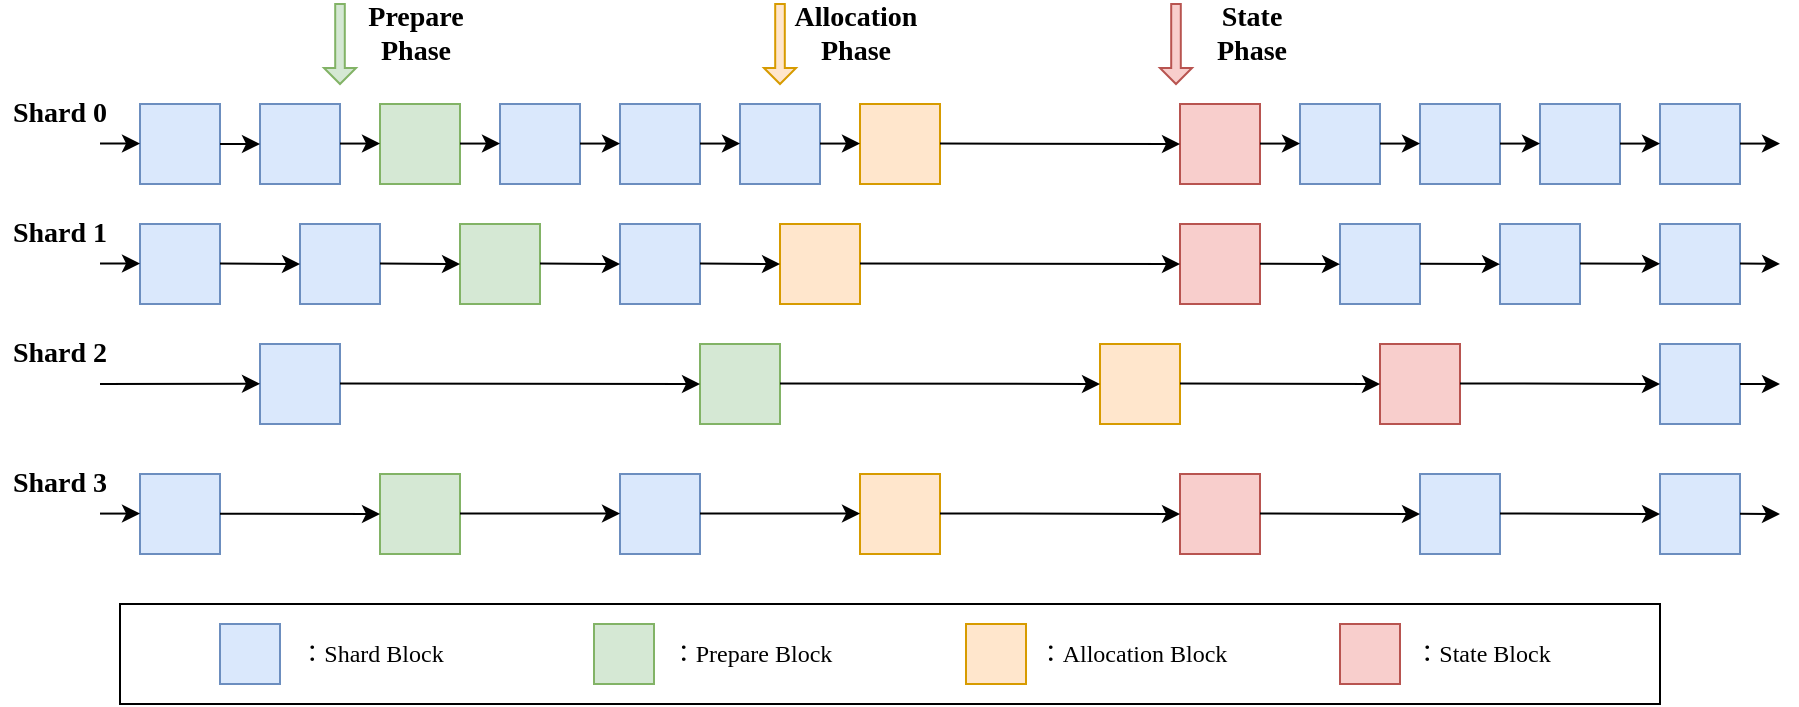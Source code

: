 <mxfile version="21.6.8" type="device">
  <diagram id="aDwawLosdVPCG1IDwUIe" name="第 1 页">
    <mxGraphModel dx="1098" dy="988" grid="1" gridSize="10" guides="1" tooltips="1" connect="1" arrows="1" fold="1" page="1" pageScale="1" pageWidth="827" pageHeight="1169" math="0" shadow="0">
      <root>
        <mxCell id="0" />
        <mxCell id="1" parent="0" />
        <mxCell id="xnLj7-2TruJysbAuSxAh-10" value="" style="rounded=0;whiteSpace=wrap;html=1;fontFamily=Times New Roman;" parent="1" vertex="1">
          <mxGeometry x="110" y="610" width="770" height="50" as="geometry" />
        </mxCell>
        <mxCell id="L0ZS-YPESFh29YVmnwte-36" value="" style="whiteSpace=wrap;html=1;aspect=fixed;fillColor=#d5e8d4;strokeColor=#82b366;fontFamily=Times New Roman;" parent="1" vertex="1">
          <mxGeometry x="280" y="420" width="40" height="40" as="geometry" />
        </mxCell>
        <mxCell id="L0ZS-YPESFh29YVmnwte-9" value="" style="whiteSpace=wrap;html=1;aspect=fixed;fillColor=#dae8fc;strokeColor=#6c8ebf;fontFamily=Times New Roman;" parent="1" vertex="1">
          <mxGeometry x="120" y="360" width="40" height="40" as="geometry" />
        </mxCell>
        <mxCell id="L0ZS-YPESFh29YVmnwte-10" value="" style="whiteSpace=wrap;html=1;aspect=fixed;fillColor=#dae8fc;strokeColor=#6c8ebf;fontFamily=Times New Roman;" parent="1" vertex="1">
          <mxGeometry x="180" y="360" width="40" height="40" as="geometry" />
        </mxCell>
        <mxCell id="L0ZS-YPESFh29YVmnwte-14" value="" style="whiteSpace=wrap;html=1;aspect=fixed;fillColor=#dae8fc;strokeColor=#6c8ebf;fontFamily=Times New Roman;" parent="1" vertex="1">
          <mxGeometry x="120" y="420" width="40" height="40" as="geometry" />
        </mxCell>
        <mxCell id="L0ZS-YPESFh29YVmnwte-17" value="" style="whiteSpace=wrap;html=1;aspect=fixed;fillColor=#dae8fc;strokeColor=#6c8ebf;fontFamily=Times New Roman;" parent="1" vertex="1">
          <mxGeometry x="200" y="420" width="40" height="40" as="geometry" />
        </mxCell>
        <mxCell id="L0ZS-YPESFh29YVmnwte-19" value="" style="whiteSpace=wrap;html=1;aspect=fixed;fillColor=#dae8fc;strokeColor=#6c8ebf;fontFamily=Times New Roman;" parent="1" vertex="1">
          <mxGeometry x="120" y="545" width="40" height="40" as="geometry" />
        </mxCell>
        <mxCell id="L0ZS-YPESFh29YVmnwte-20" value="" style="whiteSpace=wrap;html=1;aspect=fixed;fillColor=#d5e8d4;strokeColor=#82b366;fontFamily=Times New Roman;" parent="1" vertex="1">
          <mxGeometry x="240" y="545" width="40" height="40" as="geometry" />
        </mxCell>
        <mxCell id="L0ZS-YPESFh29YVmnwte-21" value="" style="shape=singleArrow;direction=south;whiteSpace=wrap;html=1;fillColor=#d5e8d4;strokeColor=#82b366;fontFamily=Times New Roman;fontStyle=1" parent="1" vertex="1">
          <mxGeometry x="212" y="310" width="16" height="40" as="geometry" />
        </mxCell>
        <mxCell id="L0ZS-YPESFh29YVmnwte-22" value="" style="whiteSpace=wrap;html=1;aspect=fixed;fillColor=#d5e8d4;strokeColor=#82b366;fontFamily=Times New Roman;" parent="1" vertex="1">
          <mxGeometry x="240" y="360" width="40" height="40" as="geometry" />
        </mxCell>
        <mxCell id="L0ZS-YPESFh29YVmnwte-35" value="" style="whiteSpace=wrap;html=1;aspect=fixed;fillColor=#dae8fc;strokeColor=#6c8ebf;fontFamily=Times New Roman;" parent="1" vertex="1">
          <mxGeometry x="180" y="480" width="40" height="40" as="geometry" />
        </mxCell>
        <mxCell id="L0ZS-YPESFh29YVmnwte-38" value="" style="whiteSpace=wrap;html=1;aspect=fixed;fillColor=#dae8fc;strokeColor=#6c8ebf;fontFamily=Times New Roman;" parent="1" vertex="1">
          <mxGeometry x="300" y="360" width="40" height="40" as="geometry" />
        </mxCell>
        <mxCell id="L0ZS-YPESFh29YVmnwte-41" value="" style="whiteSpace=wrap;html=1;aspect=fixed;fillColor=#dae8fc;strokeColor=#6c8ebf;fontFamily=Times New Roman;" parent="1" vertex="1">
          <mxGeometry x="360" y="360" width="40" height="40" as="geometry" />
        </mxCell>
        <mxCell id="L0ZS-YPESFh29YVmnwte-42" value="" style="whiteSpace=wrap;html=1;aspect=fixed;fillColor=#dae8fc;strokeColor=#6c8ebf;fontFamily=Times New Roman;" parent="1" vertex="1">
          <mxGeometry x="360" y="420" width="40" height="40" as="geometry" />
        </mxCell>
        <mxCell id="L0ZS-YPESFh29YVmnwte-43" value="" style="whiteSpace=wrap;html=1;aspect=fixed;fillColor=#d5e8d4;strokeColor=#82b366;fontFamily=Times New Roman;" parent="1" vertex="1">
          <mxGeometry x="400" y="480" width="40" height="40" as="geometry" />
        </mxCell>
        <mxCell id="L0ZS-YPESFh29YVmnwte-44" value="" style="whiteSpace=wrap;html=1;aspect=fixed;fillColor=#dae8fc;strokeColor=#6c8ebf;fontFamily=Times New Roman;" parent="1" vertex="1">
          <mxGeometry x="420" y="360" width="40" height="40" as="geometry" />
        </mxCell>
        <mxCell id="L0ZS-YPESFh29YVmnwte-45" value="" style="whiteSpace=wrap;html=1;aspect=fixed;fillColor=#ffe6cc;strokeColor=#d79b00;fontFamily=Times New Roman;" parent="1" vertex="1">
          <mxGeometry x="440" y="420" width="40" height="40" as="geometry" />
        </mxCell>
        <mxCell id="L0ZS-YPESFh29YVmnwte-46" value="" style="whiteSpace=wrap;html=1;aspect=fixed;fillColor=#ffe6cc;strokeColor=#d79b00;fontFamily=Times New Roman;" parent="1" vertex="1">
          <mxGeometry x="600" y="480" width="40" height="40" as="geometry" />
        </mxCell>
        <mxCell id="L0ZS-YPESFh29YVmnwte-47" value="" style="whiteSpace=wrap;html=1;aspect=fixed;fillColor=#ffe6cc;strokeColor=#d79b00;fontFamily=Times New Roman;" parent="1" vertex="1">
          <mxGeometry x="480" y="545" width="40" height="40" as="geometry" />
        </mxCell>
        <mxCell id="L0ZS-YPESFh29YVmnwte-50" value="" style="whiteSpace=wrap;html=1;aspect=fixed;fillColor=#f8cecc;strokeColor=#b85450;fontFamily=Times New Roman;" parent="1" vertex="1">
          <mxGeometry x="640" y="360" width="40" height="40" as="geometry" />
        </mxCell>
        <mxCell id="L0ZS-YPESFh29YVmnwte-51" value="" style="whiteSpace=wrap;html=1;aspect=fixed;fillColor=#f8cecc;strokeColor=#b85450;fontFamily=Times New Roman;" parent="1" vertex="1">
          <mxGeometry x="640" y="420" width="40" height="40" as="geometry" />
        </mxCell>
        <mxCell id="L0ZS-YPESFh29YVmnwte-53" value="" style="whiteSpace=wrap;html=1;aspect=fixed;fillColor=#f8cecc;strokeColor=#b85450;fontFamily=Times New Roman;" parent="1" vertex="1">
          <mxGeometry x="640" y="545" width="40" height="40" as="geometry" />
        </mxCell>
        <mxCell id="L0ZS-YPESFh29YVmnwte-54" value="" style="whiteSpace=wrap;html=1;aspect=fixed;fillColor=#dae8fc;strokeColor=#6c8ebf;fontFamily=Times New Roman;" parent="1" vertex="1">
          <mxGeometry x="700" y="360" width="40" height="40" as="geometry" />
        </mxCell>
        <mxCell id="L0ZS-YPESFh29YVmnwte-55" value="" style="whiteSpace=wrap;html=1;aspect=fixed;fillColor=#dae8fc;strokeColor=#6c8ebf;fontFamily=Times New Roman;" parent="1" vertex="1">
          <mxGeometry x="760" y="360" width="40" height="40" as="geometry" />
        </mxCell>
        <mxCell id="L0ZS-YPESFh29YVmnwte-56" value="" style="whiteSpace=wrap;html=1;aspect=fixed;fillColor=#dae8fc;strokeColor=#6c8ebf;fontFamily=Times New Roman;" parent="1" vertex="1">
          <mxGeometry x="820" y="360" width="40" height="40" as="geometry" />
        </mxCell>
        <mxCell id="L0ZS-YPESFh29YVmnwte-57" value="" style="whiteSpace=wrap;html=1;aspect=fixed;fillColor=#dae8fc;strokeColor=#6c8ebf;fontFamily=Times New Roman;" parent="1" vertex="1">
          <mxGeometry x="720" y="420" width="40" height="40" as="geometry" />
        </mxCell>
        <mxCell id="L0ZS-YPESFh29YVmnwte-58" value="" style="whiteSpace=wrap;html=1;aspect=fixed;fillColor=#dae8fc;strokeColor=#6c8ebf;fontFamily=Times New Roman;" parent="1" vertex="1">
          <mxGeometry x="800" y="420" width="40" height="40" as="geometry" />
        </mxCell>
        <mxCell id="L0ZS-YPESFh29YVmnwte-59" value="" style="whiteSpace=wrap;html=1;aspect=fixed;fillColor=#dae8fc;strokeColor=#6c8ebf;fontFamily=Times New Roman;" parent="1" vertex="1">
          <mxGeometry x="880" y="360" width="40" height="40" as="geometry" />
        </mxCell>
        <mxCell id="L0ZS-YPESFh29YVmnwte-60" value="" style="whiteSpace=wrap;html=1;aspect=fixed;fillColor=#dae8fc;strokeColor=#6c8ebf;fontFamily=Times New Roman;" parent="1" vertex="1">
          <mxGeometry x="880" y="420" width="40" height="40" as="geometry" />
        </mxCell>
        <mxCell id="L0ZS-YPESFh29YVmnwte-61" value="" style="whiteSpace=wrap;html=1;aspect=fixed;fillColor=#f8cecc;strokeColor=#b85450;fontFamily=Times New Roman;" parent="1" vertex="1">
          <mxGeometry x="740" y="480" width="40" height="40" as="geometry" />
        </mxCell>
        <mxCell id="L0ZS-YPESFh29YVmnwte-62" value="" style="whiteSpace=wrap;html=1;aspect=fixed;fillColor=#dae8fc;strokeColor=#6c8ebf;fontFamily=Times New Roman;" parent="1" vertex="1">
          <mxGeometry x="880" y="480" width="40" height="40" as="geometry" />
        </mxCell>
        <mxCell id="L0ZS-YPESFh29YVmnwte-63" value="" style="whiteSpace=wrap;html=1;aspect=fixed;fillColor=#dae8fc;strokeColor=#6c8ebf;fontFamily=Times New Roman;" parent="1" vertex="1">
          <mxGeometry x="760" y="545" width="40" height="40" as="geometry" />
        </mxCell>
        <mxCell id="L0ZS-YPESFh29YVmnwte-65" value="" style="whiteSpace=wrap;html=1;aspect=fixed;fillColor=#dae8fc;strokeColor=#6c8ebf;fontFamily=Times New Roman;" parent="1" vertex="1">
          <mxGeometry x="880" y="545" width="40" height="40" as="geometry" />
        </mxCell>
        <mxCell id="L0ZS-YPESFh29YVmnwte-68" value="" style="whiteSpace=wrap;html=1;aspect=fixed;fillColor=#dae8fc;strokeColor=#6c8ebf;fontFamily=Times New Roman;" parent="1" vertex="1">
          <mxGeometry x="360" y="545" width="40" height="40" as="geometry" />
        </mxCell>
        <mxCell id="L0ZS-YPESFh29YVmnwte-69" value="" style="whiteSpace=wrap;html=1;aspect=fixed;fillColor=#ffe6cc;strokeColor=#d79b00;fontFamily=Times New Roman;" parent="1" vertex="1">
          <mxGeometry x="480" y="360" width="40" height="40" as="geometry" />
        </mxCell>
        <mxCell id="L0ZS-YPESFh29YVmnwte-70" value="" style="endArrow=classic;html=1;rounded=0;entryX=0;entryY=0.5;entryDx=0;entryDy=0;fontFamily=Times New Roman;" parent="1" target="L0ZS-YPESFh29YVmnwte-10" edge="1">
          <mxGeometry width="50" height="50" relative="1" as="geometry">
            <mxPoint x="160" y="380" as="sourcePoint" />
            <mxPoint x="210" y="330" as="targetPoint" />
          </mxGeometry>
        </mxCell>
        <mxCell id="L0ZS-YPESFh29YVmnwte-71" value="" style="endArrow=classic;html=1;rounded=0;entryX=0;entryY=0.5;entryDx=0;entryDy=0;fontFamily=Times New Roman;" parent="1" edge="1">
          <mxGeometry width="50" height="50" relative="1" as="geometry">
            <mxPoint x="220" y="379.78" as="sourcePoint" />
            <mxPoint x="240" y="379.78" as="targetPoint" />
          </mxGeometry>
        </mxCell>
        <mxCell id="L0ZS-YPESFh29YVmnwte-72" value="" style="endArrow=classic;html=1;rounded=0;entryX=0;entryY=0.5;entryDx=0;entryDy=0;fontFamily=Times New Roman;" parent="1" edge="1">
          <mxGeometry width="50" height="50" relative="1" as="geometry">
            <mxPoint x="280" y="379.78" as="sourcePoint" />
            <mxPoint x="300" y="379.78" as="targetPoint" />
          </mxGeometry>
        </mxCell>
        <mxCell id="L0ZS-YPESFh29YVmnwte-73" value="" style="endArrow=classic;html=1;rounded=0;entryX=0;entryY=0.5;entryDx=0;entryDy=0;fontFamily=Times New Roman;" parent="1" edge="1">
          <mxGeometry width="50" height="50" relative="1" as="geometry">
            <mxPoint x="340" y="379.78" as="sourcePoint" />
            <mxPoint x="360" y="379.78" as="targetPoint" />
          </mxGeometry>
        </mxCell>
        <mxCell id="L0ZS-YPESFh29YVmnwte-74" value="" style="endArrow=classic;html=1;rounded=0;entryX=0;entryY=0.5;entryDx=0;entryDy=0;fontFamily=Times New Roman;" parent="1" edge="1">
          <mxGeometry width="50" height="50" relative="1" as="geometry">
            <mxPoint x="400" y="379.78" as="sourcePoint" />
            <mxPoint x="420" y="379.78" as="targetPoint" />
          </mxGeometry>
        </mxCell>
        <mxCell id="L0ZS-YPESFh29YVmnwte-75" value="" style="endArrow=classic;html=1;rounded=0;entryX=0;entryY=0.5;entryDx=0;entryDy=0;fontFamily=Times New Roman;" parent="1" edge="1">
          <mxGeometry width="50" height="50" relative="1" as="geometry">
            <mxPoint x="460" y="379.78" as="sourcePoint" />
            <mxPoint x="480" y="379.78" as="targetPoint" />
          </mxGeometry>
        </mxCell>
        <mxCell id="L0ZS-YPESFh29YVmnwte-76" value="" style="endArrow=classic;html=1;rounded=0;entryX=0;entryY=0.5;entryDx=0;entryDy=0;fontFamily=Times New Roman;" parent="1" target="L0ZS-YPESFh29YVmnwte-50" edge="1">
          <mxGeometry width="50" height="50" relative="1" as="geometry">
            <mxPoint x="520" y="379.78" as="sourcePoint" />
            <mxPoint x="540" y="379.78" as="targetPoint" />
          </mxGeometry>
        </mxCell>
        <mxCell id="L0ZS-YPESFh29YVmnwte-77" value="" style="endArrow=classic;html=1;rounded=0;entryX=0;entryY=0.5;entryDx=0;entryDy=0;fontFamily=Times New Roman;" parent="1" edge="1">
          <mxGeometry width="50" height="50" relative="1" as="geometry">
            <mxPoint x="680" y="379.79" as="sourcePoint" />
            <mxPoint x="700" y="379.79" as="targetPoint" />
          </mxGeometry>
        </mxCell>
        <mxCell id="L0ZS-YPESFh29YVmnwte-78" value="" style="endArrow=classic;html=1;rounded=0;entryX=0;entryY=0.5;entryDx=0;entryDy=0;fontFamily=Times New Roman;" parent="1" edge="1">
          <mxGeometry width="50" height="50" relative="1" as="geometry">
            <mxPoint x="740" y="379.79" as="sourcePoint" />
            <mxPoint x="760" y="379.79" as="targetPoint" />
          </mxGeometry>
        </mxCell>
        <mxCell id="L0ZS-YPESFh29YVmnwte-79" value="" style="endArrow=classic;html=1;rounded=0;entryX=0;entryY=0.5;entryDx=0;entryDy=0;fontFamily=Times New Roman;" parent="1" edge="1">
          <mxGeometry width="50" height="50" relative="1" as="geometry">
            <mxPoint x="800" y="379.79" as="sourcePoint" />
            <mxPoint x="820" y="379.79" as="targetPoint" />
          </mxGeometry>
        </mxCell>
        <mxCell id="L0ZS-YPESFh29YVmnwte-80" value="" style="endArrow=classic;html=1;rounded=0;entryX=0;entryY=0.5;entryDx=0;entryDy=0;fontFamily=Times New Roman;" parent="1" edge="1">
          <mxGeometry width="50" height="50" relative="1" as="geometry">
            <mxPoint x="860" y="379.79" as="sourcePoint" />
            <mxPoint x="880" y="379.79" as="targetPoint" />
          </mxGeometry>
        </mxCell>
        <mxCell id="L0ZS-YPESFh29YVmnwte-81" value="" style="endArrow=classic;html=1;rounded=0;entryX=0;entryY=0.5;entryDx=0;entryDy=0;fontFamily=Times New Roman;" parent="1" edge="1">
          <mxGeometry width="50" height="50" relative="1" as="geometry">
            <mxPoint x="920" y="379.79" as="sourcePoint" />
            <mxPoint x="940" y="379.79" as="targetPoint" />
          </mxGeometry>
        </mxCell>
        <mxCell id="L0ZS-YPESFh29YVmnwte-83" value="" style="endArrow=classic;html=1;rounded=0;entryX=0;entryY=0.5;entryDx=0;entryDy=0;fontFamily=Times New Roman;fontStyle=1" parent="1" edge="1">
          <mxGeometry width="50" height="50" relative="1" as="geometry">
            <mxPoint x="100" y="379.75" as="sourcePoint" />
            <mxPoint x="120" y="379.75" as="targetPoint" />
          </mxGeometry>
        </mxCell>
        <mxCell id="L0ZS-YPESFh29YVmnwte-84" value="" style="endArrow=classic;html=1;rounded=0;entryX=0;entryY=0.5;entryDx=0;entryDy=0;fontFamily=Times New Roman;fontStyle=1" parent="1" edge="1">
          <mxGeometry width="50" height="50" relative="1" as="geometry">
            <mxPoint x="100" y="439.75" as="sourcePoint" />
            <mxPoint x="120" y="439.75" as="targetPoint" />
          </mxGeometry>
        </mxCell>
        <mxCell id="L0ZS-YPESFh29YVmnwte-85" value="" style="endArrow=classic;html=1;rounded=0;entryX=0;entryY=0.5;entryDx=0;entryDy=0;fontFamily=Times New Roman;" parent="1" edge="1">
          <mxGeometry width="50" height="50" relative="1" as="geometry">
            <mxPoint x="100" y="500" as="sourcePoint" />
            <mxPoint x="180" y="499.9" as="targetPoint" />
          </mxGeometry>
        </mxCell>
        <mxCell id="L0ZS-YPESFh29YVmnwte-86" value="" style="endArrow=classic;html=1;rounded=0;entryX=0;entryY=0.5;entryDx=0;entryDy=0;fontFamily=Times New Roman;fontStyle=1" parent="1" edge="1">
          <mxGeometry width="50" height="50" relative="1" as="geometry">
            <mxPoint x="100" y="564.79" as="sourcePoint" />
            <mxPoint x="120" y="564.79" as="targetPoint" />
          </mxGeometry>
        </mxCell>
        <mxCell id="L0ZS-YPESFh29YVmnwte-87" value="" style="endArrow=classic;html=1;rounded=0;entryX=0;entryY=0.5;entryDx=0;entryDy=0;fontFamily=Times New Roman;" parent="1" target="L0ZS-YPESFh29YVmnwte-17" edge="1">
          <mxGeometry width="50" height="50" relative="1" as="geometry">
            <mxPoint x="160" y="439.79" as="sourcePoint" />
            <mxPoint x="180" y="439.79" as="targetPoint" />
          </mxGeometry>
        </mxCell>
        <mxCell id="L0ZS-YPESFh29YVmnwte-88" value="" style="endArrow=classic;html=1;rounded=0;entryX=0;entryY=0.5;entryDx=0;entryDy=0;fontFamily=Times New Roman;" parent="1" edge="1">
          <mxGeometry width="50" height="50" relative="1" as="geometry">
            <mxPoint x="240" y="439.79" as="sourcePoint" />
            <mxPoint x="280" y="440" as="targetPoint" />
          </mxGeometry>
        </mxCell>
        <mxCell id="L0ZS-YPESFh29YVmnwte-89" value="" style="endArrow=classic;html=1;rounded=0;entryX=0;entryY=0.5;entryDx=0;entryDy=0;fontFamily=Times New Roman;" parent="1" edge="1">
          <mxGeometry width="50" height="50" relative="1" as="geometry">
            <mxPoint x="320" y="439.79" as="sourcePoint" />
            <mxPoint x="360" y="440" as="targetPoint" />
          </mxGeometry>
        </mxCell>
        <mxCell id="L0ZS-YPESFh29YVmnwte-90" value="" style="endArrow=classic;html=1;rounded=0;entryX=0;entryY=0.5;entryDx=0;entryDy=0;fontFamily=Times New Roman;" parent="1" edge="1">
          <mxGeometry width="50" height="50" relative="1" as="geometry">
            <mxPoint x="400" y="439.79" as="sourcePoint" />
            <mxPoint x="440" y="440" as="targetPoint" />
          </mxGeometry>
        </mxCell>
        <mxCell id="L0ZS-YPESFh29YVmnwte-91" value="" style="endArrow=classic;html=1;rounded=0;entryX=0;entryY=0.5;entryDx=0;entryDy=0;fontFamily=Times New Roman;" parent="1" target="L0ZS-YPESFh29YVmnwte-51" edge="1">
          <mxGeometry width="50" height="50" relative="1" as="geometry">
            <mxPoint x="480" y="439.79" as="sourcePoint" />
            <mxPoint x="520" y="440" as="targetPoint" />
          </mxGeometry>
        </mxCell>
        <mxCell id="L0ZS-YPESFh29YVmnwte-92" value="" style="endArrow=classic;html=1;rounded=0;entryX=0;entryY=0.5;entryDx=0;entryDy=0;fontFamily=Times New Roman;" parent="1" edge="1">
          <mxGeometry width="50" height="50" relative="1" as="geometry">
            <mxPoint x="680" y="439.86" as="sourcePoint" />
            <mxPoint x="720" y="440.07" as="targetPoint" />
          </mxGeometry>
        </mxCell>
        <mxCell id="L0ZS-YPESFh29YVmnwte-93" value="" style="endArrow=classic;html=1;rounded=0;entryX=0;entryY=0.5;entryDx=0;entryDy=0;fontFamily=Times New Roman;" parent="1" edge="1">
          <mxGeometry width="50" height="50" relative="1" as="geometry">
            <mxPoint x="760" y="439.86" as="sourcePoint" />
            <mxPoint x="800" y="440.07" as="targetPoint" />
          </mxGeometry>
        </mxCell>
        <mxCell id="L0ZS-YPESFh29YVmnwte-94" value="" style="endArrow=classic;html=1;rounded=0;entryX=0;entryY=0.5;entryDx=0;entryDy=0;fontFamily=Times New Roman;" parent="1" edge="1">
          <mxGeometry width="50" height="50" relative="1" as="geometry">
            <mxPoint x="840" y="439.71" as="sourcePoint" />
            <mxPoint x="880" y="439.92" as="targetPoint" />
          </mxGeometry>
        </mxCell>
        <mxCell id="L0ZS-YPESFh29YVmnwte-95" value="" style="endArrow=classic;html=1;rounded=0;fontFamily=Times New Roman;" parent="1" edge="1">
          <mxGeometry width="50" height="50" relative="1" as="geometry">
            <mxPoint x="920" y="439.71" as="sourcePoint" />
            <mxPoint x="940" y="440" as="targetPoint" />
          </mxGeometry>
        </mxCell>
        <mxCell id="L0ZS-YPESFh29YVmnwte-96" value="" style="endArrow=classic;html=1;rounded=0;entryX=0;entryY=0.5;entryDx=0;entryDy=0;fontFamily=Times New Roman;" parent="1" target="L0ZS-YPESFh29YVmnwte-20" edge="1">
          <mxGeometry width="50" height="50" relative="1" as="geometry">
            <mxPoint x="160" y="564.9" as="sourcePoint" />
            <mxPoint x="180" y="564.9" as="targetPoint" />
          </mxGeometry>
        </mxCell>
        <mxCell id="L0ZS-YPESFh29YVmnwte-97" value="" style="endArrow=classic;html=1;rounded=0;entryX=0;entryY=0.5;entryDx=0;entryDy=0;fontFamily=Times New Roman;" parent="1" edge="1">
          <mxGeometry width="50" height="50" relative="1" as="geometry">
            <mxPoint x="280" y="564.71" as="sourcePoint" />
            <mxPoint x="360" y="564.81" as="targetPoint" />
          </mxGeometry>
        </mxCell>
        <mxCell id="L0ZS-YPESFh29YVmnwte-98" value="" style="endArrow=classic;html=1;rounded=0;entryX=0;entryY=0.5;entryDx=0;entryDy=0;fontFamily=Times New Roman;" parent="1" edge="1">
          <mxGeometry width="50" height="50" relative="1" as="geometry">
            <mxPoint x="400" y="564.71" as="sourcePoint" />
            <mxPoint x="480" y="564.81" as="targetPoint" />
          </mxGeometry>
        </mxCell>
        <mxCell id="L0ZS-YPESFh29YVmnwte-99" value="" style="endArrow=classic;html=1;rounded=0;entryX=0;entryY=0.5;entryDx=0;entryDy=0;fontFamily=Times New Roman;" parent="1" target="L0ZS-YPESFh29YVmnwte-53" edge="1">
          <mxGeometry width="50" height="50" relative="1" as="geometry">
            <mxPoint x="520" y="564.71" as="sourcePoint" />
            <mxPoint x="600" y="564.81" as="targetPoint" />
          </mxGeometry>
        </mxCell>
        <mxCell id="L0ZS-YPESFh29YVmnwte-100" value="" style="endArrow=classic;html=1;rounded=0;fontFamily=Times New Roman;" parent="1" edge="1">
          <mxGeometry width="50" height="50" relative="1" as="geometry">
            <mxPoint x="680" y="564.71" as="sourcePoint" />
            <mxPoint x="760" y="565" as="targetPoint" />
          </mxGeometry>
        </mxCell>
        <mxCell id="L0ZS-YPESFh29YVmnwte-101" value="" style="endArrow=classic;html=1;rounded=0;fontFamily=Times New Roman;" parent="1" edge="1">
          <mxGeometry width="50" height="50" relative="1" as="geometry">
            <mxPoint x="800" y="564.71" as="sourcePoint" />
            <mxPoint x="880" y="565" as="targetPoint" />
          </mxGeometry>
        </mxCell>
        <mxCell id="L0ZS-YPESFh29YVmnwte-102" value="" style="endArrow=classic;html=1;rounded=0;fontFamily=Times New Roman;" parent="1" edge="1">
          <mxGeometry width="50" height="50" relative="1" as="geometry">
            <mxPoint x="920" y="500" as="sourcePoint" />
            <mxPoint x="940" y="500" as="targetPoint" />
          </mxGeometry>
        </mxCell>
        <mxCell id="L0ZS-YPESFh29YVmnwte-103" value="" style="endArrow=classic;html=1;rounded=0;fontFamily=Times New Roman;" parent="1" edge="1">
          <mxGeometry width="50" height="50" relative="1" as="geometry">
            <mxPoint x="920" y="564.89" as="sourcePoint" />
            <mxPoint x="940" y="565" as="targetPoint" />
          </mxGeometry>
        </mxCell>
        <mxCell id="L0ZS-YPESFh29YVmnwte-104" value="" style="endArrow=classic;html=1;rounded=0;entryX=0;entryY=0.5;entryDx=0;entryDy=0;fontFamily=Times New Roman;" parent="1" target="L0ZS-YPESFh29YVmnwte-43" edge="1">
          <mxGeometry width="50" height="50" relative="1" as="geometry">
            <mxPoint x="220" y="499.71" as="sourcePoint" />
            <mxPoint x="380" y="499.92" as="targetPoint" />
          </mxGeometry>
        </mxCell>
        <mxCell id="L0ZS-YPESFh29YVmnwte-105" value="" style="endArrow=classic;html=1;rounded=0;fontFamily=Times New Roman;" parent="1" edge="1">
          <mxGeometry width="50" height="50" relative="1" as="geometry">
            <mxPoint x="440" y="499.71" as="sourcePoint" />
            <mxPoint x="600" y="500" as="targetPoint" />
          </mxGeometry>
        </mxCell>
        <mxCell id="L0ZS-YPESFh29YVmnwte-106" value="" style="endArrow=classic;html=1;rounded=0;fontFamily=Times New Roman;" parent="1" edge="1">
          <mxGeometry width="50" height="50" relative="1" as="geometry">
            <mxPoint x="640" y="499.71" as="sourcePoint" />
            <mxPoint x="740" y="500" as="targetPoint" />
          </mxGeometry>
        </mxCell>
        <mxCell id="L0ZS-YPESFh29YVmnwte-107" value="" style="endArrow=classic;html=1;rounded=0;entryX=0;entryY=0.5;entryDx=0;entryDy=0;fontFamily=Times New Roman;" parent="1" target="L0ZS-YPESFh29YVmnwte-62" edge="1">
          <mxGeometry width="50" height="50" relative="1" as="geometry">
            <mxPoint x="780" y="499.71" as="sourcePoint" />
            <mxPoint x="870" y="500" as="targetPoint" />
          </mxGeometry>
        </mxCell>
        <mxCell id="L0ZS-YPESFh29YVmnwte-108" value="" style="shape=singleArrow;direction=south;whiteSpace=wrap;html=1;fillColor=#ffe6cc;strokeColor=#d79b00;fontFamily=Times New Roman;fontStyle=1" parent="1" vertex="1">
          <mxGeometry x="432" y="310" width="16" height="40" as="geometry" />
        </mxCell>
        <mxCell id="L0ZS-YPESFh29YVmnwte-109" value="" style="shape=singleArrow;direction=south;whiteSpace=wrap;html=1;fillColor=#f8cecc;strokeColor=#b85450;fontFamily=Times New Roman;fontStyle=1" parent="1" vertex="1">
          <mxGeometry x="630" y="310" width="16" height="40" as="geometry" />
        </mxCell>
        <mxCell id="L0ZS-YPESFh29YVmnwte-111" value="Prepare Phase" style="text;html=1;strokeColor=none;fillColor=none;align=center;verticalAlign=middle;whiteSpace=wrap;rounded=0;dashed=1;opacity=50;fontSize=14;fontFamily=Times New Roman;fontStyle=1" parent="1" vertex="1">
          <mxGeometry x="228" y="310" width="60" height="30" as="geometry" />
        </mxCell>
        <mxCell id="L0ZS-YPESFh29YVmnwte-112" value="Allocation Phase" style="text;html=1;strokeColor=none;fillColor=none;align=center;verticalAlign=middle;whiteSpace=wrap;rounded=0;dashed=1;opacity=50;fontSize=14;fontFamily=Times New Roman;fontStyle=1" parent="1" vertex="1">
          <mxGeometry x="448" y="310" width="60" height="30" as="geometry" />
        </mxCell>
        <mxCell id="L0ZS-YPESFh29YVmnwte-113" value="State Phase" style="text;html=1;strokeColor=none;fillColor=none;align=center;verticalAlign=middle;whiteSpace=wrap;rounded=0;dashed=1;opacity=50;fontSize=14;fontFamily=Times New Roman;fontStyle=1" parent="1" vertex="1">
          <mxGeometry x="646" y="310" width="60" height="30" as="geometry" />
        </mxCell>
        <mxCell id="L0ZS-YPESFh29YVmnwte-114" value="Shard 0" style="text;html=1;strokeColor=none;fillColor=none;align=center;verticalAlign=middle;whiteSpace=wrap;rounded=0;dashed=1;opacity=50;fontSize=14;fontFamily=Times New Roman;fontStyle=1" parent="1" vertex="1">
          <mxGeometry x="50" y="350" width="60" height="30" as="geometry" />
        </mxCell>
        <mxCell id="L0ZS-YPESFh29YVmnwte-115" value="Shard 1" style="text;html=1;strokeColor=none;fillColor=none;align=center;verticalAlign=middle;whiteSpace=wrap;rounded=0;dashed=1;opacity=50;fontSize=14;fontFamily=Times New Roman;fontStyle=1" parent="1" vertex="1">
          <mxGeometry x="50" y="410" width="60" height="30" as="geometry" />
        </mxCell>
        <mxCell id="L0ZS-YPESFh29YVmnwte-116" value="Shard 2" style="text;html=1;strokeColor=none;fillColor=none;align=center;verticalAlign=middle;whiteSpace=wrap;rounded=0;dashed=1;opacity=50;fontSize=14;fontFamily=Times New Roman;fontStyle=1" parent="1" vertex="1">
          <mxGeometry x="50" y="470" width="60" height="30" as="geometry" />
        </mxCell>
        <mxCell id="L0ZS-YPESFh29YVmnwte-117" value="Shard 3" style="text;html=1;strokeColor=none;fillColor=none;align=center;verticalAlign=middle;whiteSpace=wrap;rounded=0;dashed=1;opacity=50;fontSize=14;fontFamily=Times New Roman;fontStyle=1" parent="1" vertex="1">
          <mxGeometry x="50" y="535" width="60" height="30" as="geometry" />
        </mxCell>
        <mxCell id="xnLj7-2TruJysbAuSxAh-1" value="" style="whiteSpace=wrap;html=1;aspect=fixed;fillColor=#dae8fc;strokeColor=#6c8ebf;fontFamily=Times New Roman;" parent="1" vertex="1">
          <mxGeometry x="160" y="620" width="30" height="30" as="geometry" />
        </mxCell>
        <mxCell id="xnLj7-2TruJysbAuSxAh-3" value="" style="whiteSpace=wrap;html=1;aspect=fixed;fillColor=#d5e8d4;strokeColor=#82b366;fontFamily=Times New Roman;" parent="1" vertex="1">
          <mxGeometry x="347" y="620" width="30" height="30" as="geometry" />
        </mxCell>
        <mxCell id="xnLj7-2TruJysbAuSxAh-4" value="" style="whiteSpace=wrap;html=1;aspect=fixed;fillColor=#ffe6cc;strokeColor=#d79b00;fontFamily=Times New Roman;" parent="1" vertex="1">
          <mxGeometry x="533" y="620" width="30" height="30" as="geometry" />
        </mxCell>
        <mxCell id="xnLj7-2TruJysbAuSxAh-5" value="" style="whiteSpace=wrap;html=1;aspect=fixed;fillColor=#f8cecc;strokeColor=#b85450;fontFamily=Times New Roman;" parent="1" vertex="1">
          <mxGeometry x="720" y="620" width="30" height="30" as="geometry" />
        </mxCell>
        <mxCell id="xnLj7-2TruJysbAuSxAh-6" value="：Shard Block" style="text;html=1;strokeColor=none;fillColor=none;align=center;verticalAlign=middle;whiteSpace=wrap;rounded=0;fontFamily=Times New Roman;" parent="1" vertex="1">
          <mxGeometry x="190" y="620" width="92" height="30" as="geometry" />
        </mxCell>
        <mxCell id="xnLj7-2TruJysbAuSxAh-7" value="：Prepare Block" style="text;html=1;strokeColor=none;fillColor=none;align=center;verticalAlign=middle;whiteSpace=wrap;rounded=0;fontFamily=Times New Roman;" parent="1" vertex="1">
          <mxGeometry x="380" y="620" width="92" height="30" as="geometry" />
        </mxCell>
        <mxCell id="xnLj7-2TruJysbAuSxAh-8" value="：Allocation Block" style="text;html=1;strokeColor=none;fillColor=none;align=center;verticalAlign=middle;whiteSpace=wrap;rounded=0;fontFamily=Times New Roman;" parent="1" vertex="1">
          <mxGeometry x="563" y="620" width="107" height="30" as="geometry" />
        </mxCell>
        <mxCell id="xnLj7-2TruJysbAuSxAh-9" value="：State Block" style="text;html=1;strokeColor=none;fillColor=none;align=center;verticalAlign=middle;whiteSpace=wrap;rounded=0;fontFamily=Times New Roman;" parent="1" vertex="1">
          <mxGeometry x="753" y="620" width="77" height="30" as="geometry" />
        </mxCell>
      </root>
    </mxGraphModel>
  </diagram>
</mxfile>
